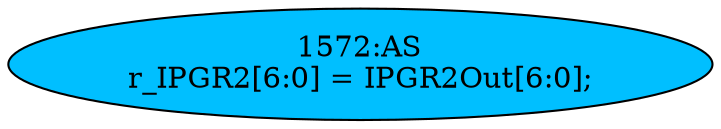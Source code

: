 strict digraph "" {
	node [label="\N"];
	"1572:AS"	 [ast="<pyverilog.vparser.ast.Assign object at 0x7fbdee048cd0>",
		def_var="['r_IPGR2']",
		fillcolor=deepskyblue,
		label="1572:AS
r_IPGR2[6:0] = IPGR2Out[6:0];",
		statements="[]",
		style=filled,
		typ=Assign,
		use_var="['IPGR2Out']"];
}
